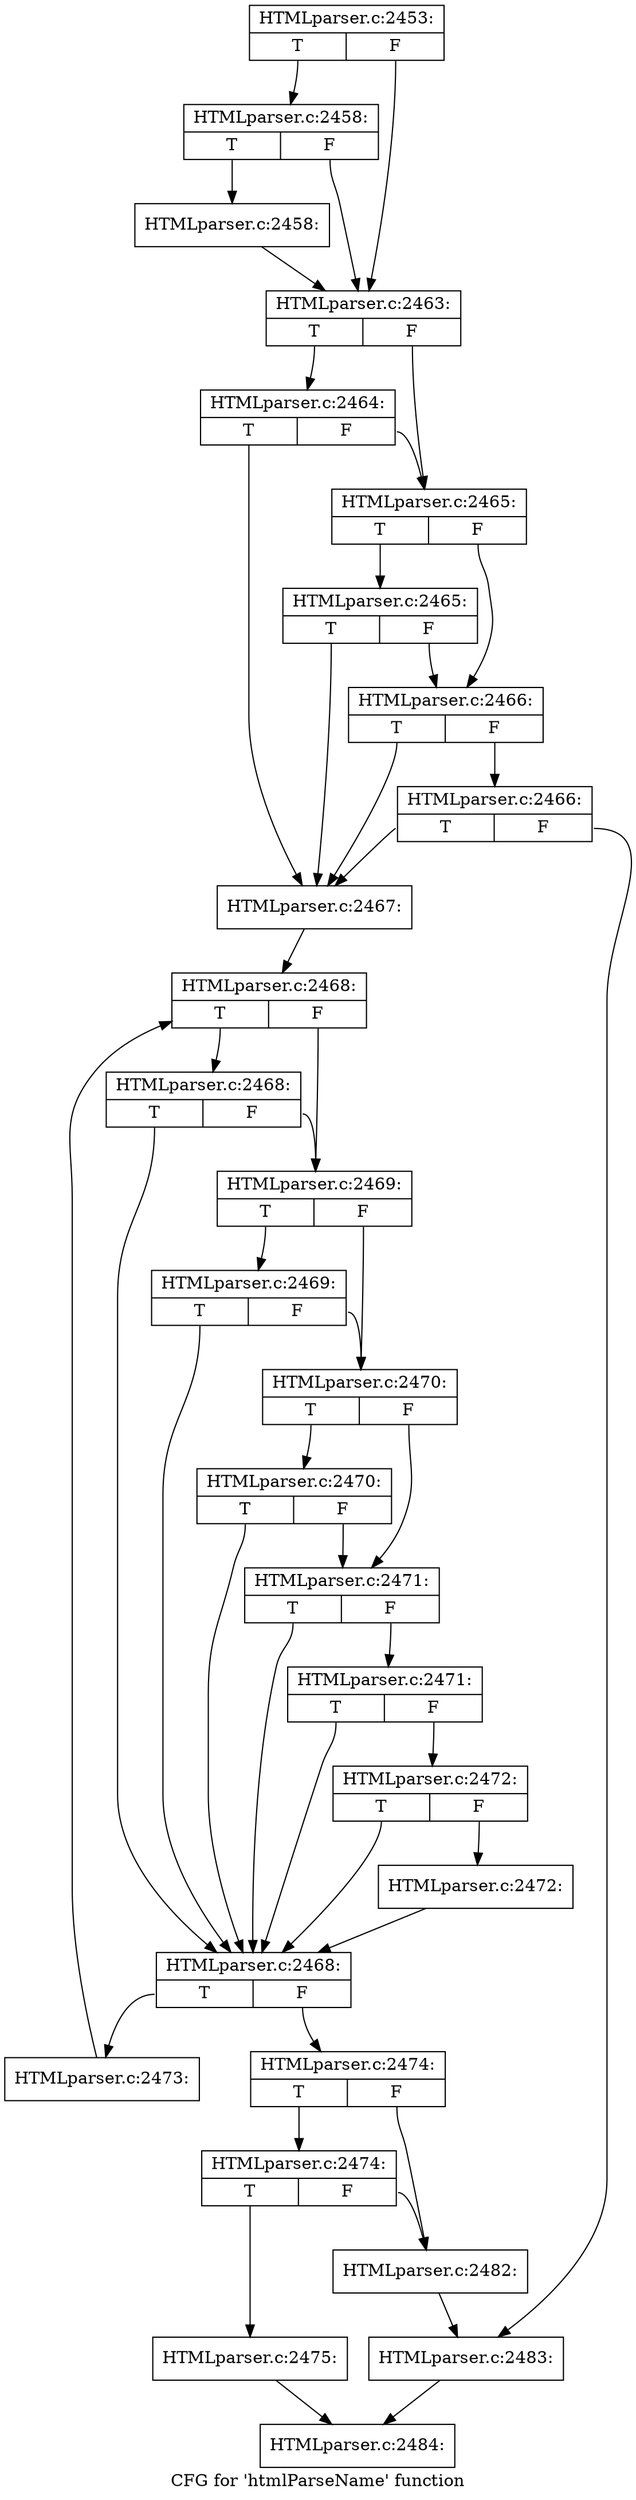 digraph "CFG for 'htmlParseName' function" {
	label="CFG for 'htmlParseName' function";

	Node0x3e2cab0 [shape=record,label="{HTMLparser.c:2453:|{<s0>T|<s1>F}}"];
	Node0x3e2cab0:s0 -> Node0x3e79bf0;
	Node0x3e2cab0:s1 -> Node0x3e79ba0;
	Node0x3e79bf0 [shape=record,label="{HTMLparser.c:2458:|{<s0>T|<s1>F}}"];
	Node0x3e79bf0:s0 -> Node0x3e79b50;
	Node0x3e79bf0:s1 -> Node0x3e79ba0;
	Node0x3e79b50 [shape=record,label="{HTMLparser.c:2458:}"];
	Node0x3e79b50 -> Node0x3e79ba0;
	Node0x3e79ba0 [shape=record,label="{HTMLparser.c:2463:|{<s0>T|<s1>F}}"];
	Node0x3e79ba0:s0 -> Node0x3e7aee0;
	Node0x3e79ba0:s1 -> Node0x3e7ae60;
	Node0x3e7aee0 [shape=record,label="{HTMLparser.c:2464:|{<s0>T|<s1>F}}"];
	Node0x3e7aee0:s0 -> Node0x3e7acc0;
	Node0x3e7aee0:s1 -> Node0x3e7ae60;
	Node0x3e7ae60 [shape=record,label="{HTMLparser.c:2465:|{<s0>T|<s1>F}}"];
	Node0x3e7ae60:s0 -> Node0x3e7b5e0;
	Node0x3e7ae60:s1 -> Node0x3e7ade0;
	Node0x3e7b5e0 [shape=record,label="{HTMLparser.c:2465:|{<s0>T|<s1>F}}"];
	Node0x3e7b5e0:s0 -> Node0x3e7acc0;
	Node0x3e7b5e0:s1 -> Node0x3e7ade0;
	Node0x3e7ade0 [shape=record,label="{HTMLparser.c:2466:|{<s0>T|<s1>F}}"];
	Node0x3e7ade0:s0 -> Node0x3e7acc0;
	Node0x3e7ade0:s1 -> Node0x3e7ad60;
	Node0x3e7ad60 [shape=record,label="{HTMLparser.c:2466:|{<s0>T|<s1>F}}"];
	Node0x3e7ad60:s0 -> Node0x3e7acc0;
	Node0x3e7ad60:s1 -> Node0x3e7ad10;
	Node0x3e7acc0 [shape=record,label="{HTMLparser.c:2467:}"];
	Node0x3e7acc0 -> Node0x3e7c4f0;
	Node0x3e7c4f0 [shape=record,label="{HTMLparser.c:2468:|{<s0>T|<s1>F}}"];
	Node0x3e7c4f0:s0 -> Node0x3e7cab0;
	Node0x3e7c4f0:s1 -> Node0x3e7ca30;
	Node0x3e7cab0 [shape=record,label="{HTMLparser.c:2468:|{<s0>T|<s1>F}}"];
	Node0x3e7cab0:s0 -> Node0x3e7c790;
	Node0x3e7cab0:s1 -> Node0x3e7ca30;
	Node0x3e7ca30 [shape=record,label="{HTMLparser.c:2469:|{<s0>T|<s1>F}}"];
	Node0x3e7ca30:s0 -> Node0x3e7d010;
	Node0x3e7ca30:s1 -> Node0x3e7c9b0;
	Node0x3e7d010 [shape=record,label="{HTMLparser.c:2469:|{<s0>T|<s1>F}}"];
	Node0x3e7d010:s0 -> Node0x3e7c790;
	Node0x3e7d010:s1 -> Node0x3e7c9b0;
	Node0x3e7c9b0 [shape=record,label="{HTMLparser.c:2470:|{<s0>T|<s1>F}}"];
	Node0x3e7c9b0:s0 -> Node0x3e7d6d0;
	Node0x3e7c9b0:s1 -> Node0x3e7c930;
	Node0x3e7d6d0 [shape=record,label="{HTMLparser.c:2470:|{<s0>T|<s1>F}}"];
	Node0x3e7d6d0:s0 -> Node0x3e7c790;
	Node0x3e7d6d0:s1 -> Node0x3e7c930;
	Node0x3e7c930 [shape=record,label="{HTMLparser.c:2471:|{<s0>T|<s1>F}}"];
	Node0x3e7c930:s0 -> Node0x3e7c790;
	Node0x3e7c930:s1 -> Node0x3e7c8b0;
	Node0x3e7c8b0 [shape=record,label="{HTMLparser.c:2471:|{<s0>T|<s1>F}}"];
	Node0x3e7c8b0:s0 -> Node0x3e7c790;
	Node0x3e7c8b0:s1 -> Node0x3e7c830;
	Node0x3e7c830 [shape=record,label="{HTMLparser.c:2472:|{<s0>T|<s1>F}}"];
	Node0x3e7c830:s0 -> Node0x3e7c790;
	Node0x3e7c830:s1 -> Node0x3e7c7e0;
	Node0x3e7c7e0 [shape=record,label="{HTMLparser.c:2472:}"];
	Node0x3e7c7e0 -> Node0x3e7c790;
	Node0x3e7c790 [shape=record,label="{HTMLparser.c:2468:|{<s0>T|<s1>F}}"];
	Node0x3e7c790:s0 -> Node0x3e7e600;
	Node0x3e7c790:s1 -> Node0x3e7c710;
	Node0x3e7e600 [shape=record,label="{HTMLparser.c:2473:}"];
	Node0x3e7e600 -> Node0x3e7c4f0;
	Node0x3e7c710 [shape=record,label="{HTMLparser.c:2474:|{<s0>T|<s1>F}}"];
	Node0x3e7c710:s0 -> Node0x3e7ef00;
	Node0x3e7c710:s1 -> Node0x3e7eeb0;
	Node0x3e7ef00 [shape=record,label="{HTMLparser.c:2474:|{<s0>T|<s1>F}}"];
	Node0x3e7ef00:s0 -> Node0x3e7ee60;
	Node0x3e7ef00:s1 -> Node0x3e7eeb0;
	Node0x3e7ee60 [shape=record,label="{HTMLparser.c:2475:}"];
	Node0x3e7ee60 -> Node0x3e78f30;
	Node0x3e7eeb0 [shape=record,label="{HTMLparser.c:2482:}"];
	Node0x3e7eeb0 -> Node0x3e7ad10;
	Node0x3e7ad10 [shape=record,label="{HTMLparser.c:2483:}"];
	Node0x3e7ad10 -> Node0x3e78f30;
	Node0x3e78f30 [shape=record,label="{HTMLparser.c:2484:}"];
}
